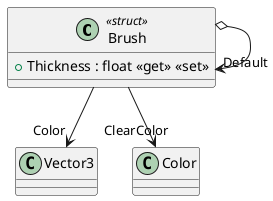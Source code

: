 @startuml
class Brush <<struct>> {
    + Thickness : float <<get>> <<set>>
}
Brush --> "Color" Vector3
Brush --> "ClearColor" Color
Brush o-> "Default" Brush
@enduml
